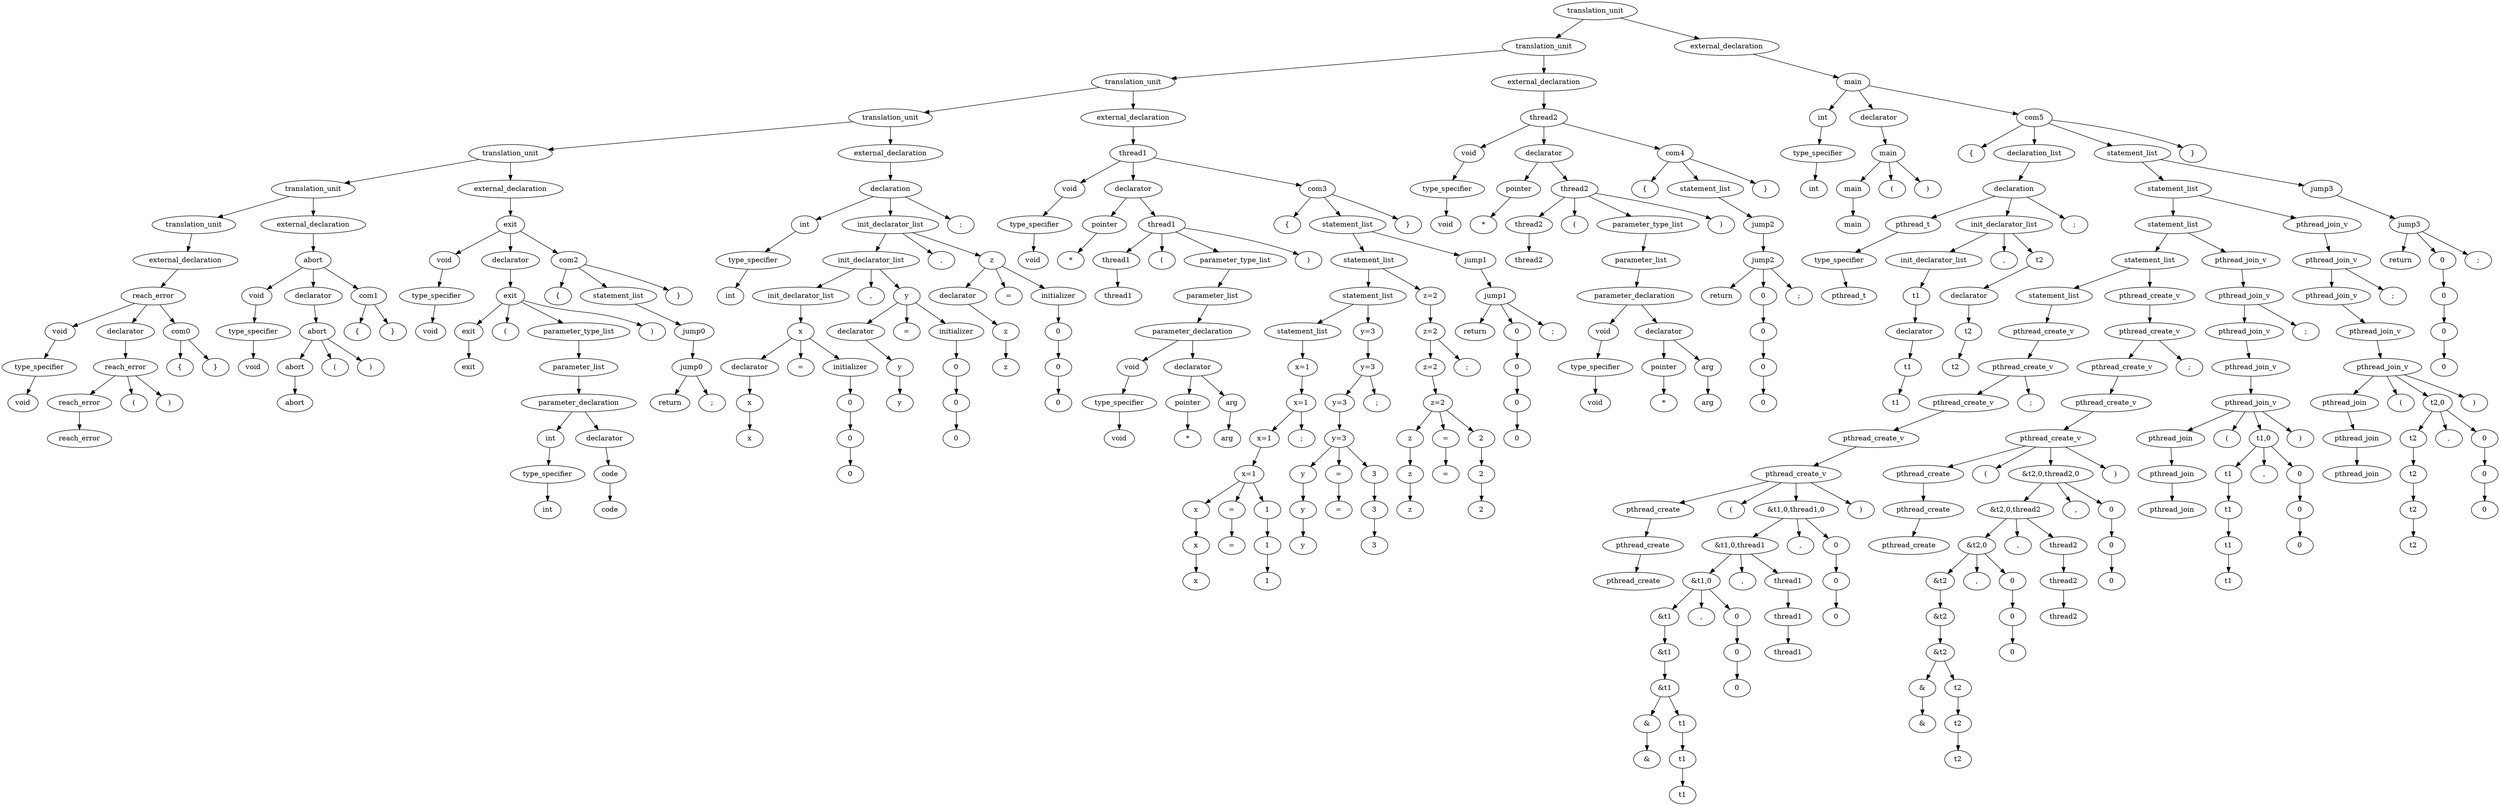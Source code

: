 digraph G{
node0[label="translation_unit"]
node1[label="translation_unit"]
node0->node1;
node1[label="translation_unit"]
node2[label="translation_unit"]
node1->node2;
node2[label="translation_unit"]
node3[label="translation_unit"]
node2->node3;
node3[label="translation_unit"]
node4[label="translation_unit"]
node3->node4;
node4[label="translation_unit"]
node5[label="translation_unit"]
node4->node5;
node5[label="translation_unit"]
node6[label="translation_unit"]
node5->node6;
node6[label="translation_unit"]
node7[label="external_declaration"]
node6->node7;
node7[label="external_declaration"]
node8[label="reach_error"]
node7->node8;
node8[label="reach_error"]
node9[label="void"]
node8->node9;
node9[label="void"]
node10[label="type_specifier"]
node9->node10;
node10[label="type_specifier"]
node11[label="void"]
node10->node11;
node8[label="reach_error"]
node12[label="declarator"]
node8->node12;
node12[label="declarator"]
node13[label="reach_error"]
node12->node13;
node13[label="reach_error"]
node14[label="reach_error"]
node13->node14;
node14[label="reach_error"]
node15[label="reach_error"]
node14->node15;
node13[label="reach_error"]
node16[label="("]
node13->node16;
node13[label="reach_error"]
node17[label=")"]
node13->node17;
node8[label="reach_error"]
node18[label="com0"]
node8->node18;
node18[label="com0"]
node19[label="{"]
node18->node19;
node18[label="com0"]
node20[label="}"]
node18->node20;
node5[label="translation_unit"]
node21[label="external_declaration"]
node5->node21;
node21[label="external_declaration"]
node22[label="abort"]
node21->node22;
node22[label="abort"]
node23[label="void"]
node22->node23;
node23[label="void"]
node24[label="type_specifier"]
node23->node24;
node24[label="type_specifier"]
node25[label="void"]
node24->node25;
node22[label="abort"]
node26[label="declarator"]
node22->node26;
node26[label="declarator"]
node27[label="abort"]
node26->node27;
node27[label="abort"]
node28[label="abort"]
node27->node28;
node28[label="abort"]
node29[label="abort"]
node28->node29;
node27[label="abort"]
node30[label="("]
node27->node30;
node27[label="abort"]
node31[label=")"]
node27->node31;
node22[label="abort"]
node32[label="com1"]
node22->node32;
node32[label="com1"]
node33[label="{"]
node32->node33;
node32[label="com1"]
node34[label="}"]
node32->node34;
node4[label="translation_unit"]
node35[label="external_declaration"]
node4->node35;
node35[label="external_declaration"]
node36[label="exit"]
node35->node36;
node36[label="exit"]
node37[label="void"]
node36->node37;
node37[label="void"]
node38[label="type_specifier"]
node37->node38;
node38[label="type_specifier"]
node39[label="void"]
node38->node39;
node36[label="exit"]
node40[label="declarator"]
node36->node40;
node40[label="declarator"]
node41[label="exit"]
node40->node41;
node41[label="exit"]
node42[label="exit"]
node41->node42;
node42[label="exit"]
node43[label="exit"]
node42->node43;
node41[label="exit"]
node44[label="("]
node41->node44;
node41[label="exit"]
node45[label="parameter_type_list"]
node41->node45;
node45[label="parameter_type_list"]
node46[label="parameter_list"]
node45->node46;
node46[label="parameter_list"]
node47[label="parameter_declaration"]
node46->node47;
node47[label="parameter_declaration"]
node48[label="int"]
node47->node48;
node48[label="int"]
node49[label="type_specifier"]
node48->node49;
node49[label="type_specifier"]
node50[label="int"]
node49->node50;
node47[label="parameter_declaration"]
node51[label="declarator"]
node47->node51;
node51[label="declarator"]
node52[label="code"]
node51->node52;
node52[label="code"]
node53[label="code"]
node52->node53;
node41[label="exit"]
node54[label=")"]
node41->node54;
node36[label="exit"]
node55[label="com2"]
node36->node55;
node55[label="com2"]
node56[label="{"]
node55->node56;
node55[label="com2"]
node57[label="statement_list"]
node55->node57;
node57[label="statement_list"]
node58[label="jump0"]
node57->node58;
node58[label="jump0"]
node59[label="jump0"]
node58->node59;
node59[label="jump0"]
node60[label="return"]
node59->node60;
node59[label="jump0"]
node61[label=";"]
node59->node61;
node55[label="com2"]
node62[label="}"]
node55->node62;
node3[label="translation_unit"]
node63[label="external_declaration"]
node3->node63;
node63[label="external_declaration"]
node64[label="declaration"]
node63->node64;
node64[label="declaration"]
node65[label="int"]
node64->node65;
node65[label="int"]
node66[label="type_specifier"]
node65->node66;
node66[label="type_specifier"]
node67[label="int"]
node66->node67;
node64[label="declaration"]
node68[label="init_declarator_list"]
node64->node68;
node68[label="init_declarator_list"]
node69[label="init_declarator_list"]
node68->node69;
node69[label="init_declarator_list"]
node70[label="init_declarator_list"]
node69->node70;
node70[label="init_declarator_list"]
node71[label="x"]
node70->node71;
node71[label="x"]
node72[label="declarator"]
node71->node72;
node72[label="declarator"]
node73[label="x"]
node72->node73;
node73[label="x"]
node74[label="x"]
node73->node74;
node71[label="x"]
node75[label="="]
node71->node75;
node71[label="x"]
node76[label="initializer"]
node71->node76;
node76[label="initializer"]
node77[label="0"]
node76->node77;
node77[label="0"]
node91[label="0"]
node77->node91;
node91[label="0"]
node93[label="0"]
node91->node93;
node69[label="init_declarator_list"]
node94[label=","]
node69->node94;
node69[label="init_declarator_list"]
node95[label="y"]
node69->node95;
node95[label="y"]
node96[label="declarator"]
node95->node96;
node96[label="declarator"]
node97[label="y"]
node96->node97;
node97[label="y"]
node98[label="y"]
node97->node98;
node95[label="y"]
node99[label="="]
node95->node99;
node95[label="y"]
node100[label="initializer"]
node95->node100;
node100[label="initializer"]
node101[label="0"]
node100->node101;
node101[label="0"]
node115[label="0"]
node101->node115;
node115[label="0"]
node117[label="0"]
node115->node117;
node68[label="init_declarator_list"]
node118[label=","]
node68->node118;
node68[label="init_declarator_list"]
node119[label="z"]
node68->node119;
node119[label="z"]
node120[label="declarator"]
node119->node120;
node120[label="declarator"]
node121[label="z"]
node120->node121;
node121[label="z"]
node122[label="z"]
node121->node122;
node119[label="z"]
node123[label="="]
node119->node123;
node119[label="z"]
node124[label="initializer"]
node119->node124;
node124[label="initializer"]
node125[label="0"]
node124->node125;
node125[label="0"]
node139[label="0"]
node125->node139;
node139[label="0"]
node141[label="0"]
node139->node141;
node64[label="declaration"]
node142[label=";"]
node64->node142;
node2[label="translation_unit"]
node143[label="external_declaration"]
node2->node143;
node143[label="external_declaration"]
node144[label="thread1"]
node143->node144;
node144[label="thread1"]
node145[label="void"]
node144->node145;
node145[label="void"]
node146[label="type_specifier"]
node145->node146;
node146[label="type_specifier"]
node147[label="void"]
node146->node147;
node144[label="thread1"]
node148[label="declarator"]
node144->node148;
node148[label="declarator"]
node149[label="pointer"]
node148->node149;
node149[label="pointer"]
node150[label="*"]
node149->node150;
node148[label="declarator"]
node151[label="thread1"]
node148->node151;
node151[label="thread1"]
node152[label="thread1"]
node151->node152;
node152[label="thread1"]
node153[label="thread1"]
node152->node153;
node151[label="thread1"]
node154[label="("]
node151->node154;
node151[label="thread1"]
node155[label="parameter_type_list"]
node151->node155;
node155[label="parameter_type_list"]
node156[label="parameter_list"]
node155->node156;
node156[label="parameter_list"]
node157[label="parameter_declaration"]
node156->node157;
node157[label="parameter_declaration"]
node158[label="void"]
node157->node158;
node158[label="void"]
node159[label="type_specifier"]
node158->node159;
node159[label="type_specifier"]
node160[label="void"]
node159->node160;
node157[label="parameter_declaration"]
node161[label="declarator"]
node157->node161;
node161[label="declarator"]
node162[label="pointer"]
node161->node162;
node162[label="pointer"]
node163[label="*"]
node162->node163;
node161[label="declarator"]
node164[label="arg"]
node161->node164;
node164[label="arg"]
node165[label="arg"]
node164->node165;
node151[label="thread1"]
node166[label=")"]
node151->node166;
node144[label="thread1"]
node167[label="com3"]
node144->node167;
node167[label="com3"]
node168[label="{"]
node167->node168;
node167[label="com3"]
node169[label="statement_list"]
node167->node169;
node169[label="statement_list"]
node170[label="statement_list"]
node169->node170;
node170[label="statement_list"]
node171[label="statement_list"]
node170->node171;
node171[label="statement_list"]
node172[label="statement_list"]
node171->node172;
node172[label="statement_list"]
node173[label="x=1"]
node172->node173;
node173[label="x=1"]
node174[label="x=1"]
node173->node174;
node174[label="x=1"]
node175[label="x=1"]
node174->node175;
node175[label="x=1"]
node176[label="x=1"]
node175->node176;
node176[label="x=1"]
node177[label="x"]
node176->node177;
node177[label="x"]
node178[label="x"]
node177->node178;
node178[label="x"]
node180[label="x"]
node178->node180;
node176[label="x=1"]
node181[label="="]
node176->node181;
node181[label="="]
node182[label="="]
node181->node182;
node176[label="x=1"]
node183[label="1"]
node176->node183;
node183[label="1"]
node197[label="1"]
node183->node197;
node197[label="1"]
node199[label="1"]
node197->node199;
node174[label="x=1"]
node200[label=";"]
node174->node200;
node171[label="statement_list"]
node201[label="y=3"]
node171->node201;
node201[label="y=3"]
node202[label="y=3"]
node201->node202;
node202[label="y=3"]
node203[label="y=3"]
node202->node203;
node203[label="y=3"]
node204[label="y=3"]
node203->node204;
node204[label="y=3"]
node205[label="y"]
node204->node205;
node205[label="y"]
node206[label="y"]
node205->node206;
node206[label="y"]
node208[label="y"]
node206->node208;
node204[label="y=3"]
node209[label="="]
node204->node209;
node209[label="="]
node210[label="="]
node209->node210;
node204[label="y=3"]
node211[label="3"]
node204->node211;
node211[label="3"]
node225[label="3"]
node211->node225;
node225[label="3"]
node227[label="3"]
node225->node227;
node202[label="y=3"]
node228[label=";"]
node202->node228;
node170[label="statement_list"]
node229[label="z=2"]
node170->node229;
node229[label="z=2"]
node230[label="z=2"]
node229->node230;
node230[label="z=2"]
node231[label="z=2"]
node230->node231;
node231[label="z=2"]
node232[label="z=2"]
node231->node232;
node232[label="z=2"]
node233[label="z"]
node232->node233;
node233[label="z"]
node234[label="z"]
node233->node234;
node234[label="z"]
node236[label="z"]
node234->node236;
node232[label="z=2"]
node237[label="="]
node232->node237;
node237[label="="]
node238[label="="]
node237->node238;
node232[label="z=2"]
node239[label="2"]
node232->node239;
node239[label="2"]
node253[label="2"]
node239->node253;
node253[label="2"]
node255[label="2"]
node253->node255;
node230[label="z=2"]
node256[label=";"]
node230->node256;
node169[label="statement_list"]
node257[label="jump1"]
node169->node257;
node257[label="jump1"]
node258[label="jump1"]
node257->node258;
node258[label="jump1"]
node259[label="return"]
node258->node259;
node258[label="jump1"]
node260[label="0"]
node258->node260;
node260[label="0"]
node261[label="0"]
node260->node261;
node261[label="0"]
node275[label="0"]
node261->node275;
node275[label="0"]
node277[label="0"]
node275->node277;
node258[label="jump1"]
node278[label=";"]
node258->node278;
node167[label="com3"]
node279[label="}"]
node167->node279;
node1[label="translation_unit"]
node280[label="external_declaration"]
node1->node280;
node280[label="external_declaration"]
node281[label="thread2"]
node280->node281;
node281[label="thread2"]
node282[label="void"]
node281->node282;
node282[label="void"]
node283[label="type_specifier"]
node282->node283;
node283[label="type_specifier"]
node284[label="void"]
node283->node284;
node281[label="thread2"]
node285[label="declarator"]
node281->node285;
node285[label="declarator"]
node286[label="pointer"]
node285->node286;
node286[label="pointer"]
node287[label="*"]
node286->node287;
node285[label="declarator"]
node288[label="thread2"]
node285->node288;
node288[label="thread2"]
node289[label="thread2"]
node288->node289;
node289[label="thread2"]
node290[label="thread2"]
node289->node290;
node288[label="thread2"]
node291[label="("]
node288->node291;
node288[label="thread2"]
node292[label="parameter_type_list"]
node288->node292;
node292[label="parameter_type_list"]
node293[label="parameter_list"]
node292->node293;
node293[label="parameter_list"]
node294[label="parameter_declaration"]
node293->node294;
node294[label="parameter_declaration"]
node295[label="void"]
node294->node295;
node295[label="void"]
node296[label="type_specifier"]
node295->node296;
node296[label="type_specifier"]
node297[label="void"]
node296->node297;
node294[label="parameter_declaration"]
node298[label="declarator"]
node294->node298;
node298[label="declarator"]
node299[label="pointer"]
node298->node299;
node299[label="pointer"]
node300[label="*"]
node299->node300;
node298[label="declarator"]
node301[label="arg"]
node298->node301;
node301[label="arg"]
node302[label="arg"]
node301->node302;
node288[label="thread2"]
node303[label=")"]
node288->node303;
node281[label="thread2"]
node304[label="com4"]
node281->node304;
node304[label="com4"]
node305[label="{"]
node304->node305;
node304[label="com4"]
node306[label="statement_list"]
node304->node306;
node306[label="statement_list"]
node307[label="jump2"]
node306->node307;
node307[label="jump2"]
node308[label="jump2"]
node307->node308;
node308[label="jump2"]
node309[label="return"]
node308->node309;
node308[label="jump2"]
node310[label="0"]
node308->node310;
node310[label="0"]
node311[label="0"]
node310->node311;
node311[label="0"]
node325[label="0"]
node311->node325;
node325[label="0"]
node327[label="0"]
node325->node327;
node308[label="jump2"]
node328[label=";"]
node308->node328;
node304[label="com4"]
node329[label="}"]
node304->node329;
node0[label="translation_unit"]
node330[label="external_declaration"]
node0->node330;
node330[label="external_declaration"]
node331[label="main"]
node330->node331;
node331[label="main"]
node332[label="int"]
node331->node332;
node332[label="int"]
node333[label="type_specifier"]
node332->node333;
node333[label="type_specifier"]
node334[label="int"]
node333->node334;
node331[label="main"]
node335[label="declarator"]
node331->node335;
node335[label="declarator"]
node336[label="main"]
node335->node336;
node336[label="main"]
node337[label="main"]
node336->node337;
node337[label="main"]
node338[label="main"]
node337->node338;
node336[label="main"]
node339[label="("]
node336->node339;
node336[label="main"]
node340[label=")"]
node336->node340;
node331[label="main"]
node341[label="com5"]
node331->node341;
node341[label="com5"]
node342[label="{"]
node341->node342;
node341[label="com5"]
node343[label="declaration_list"]
node341->node343;
node343[label="declaration_list"]
node344[label="declaration"]
node343->node344;
node344[label="declaration"]
node345[label="pthread_t"]
node344->node345;
node345[label="pthread_t"]
node346[label="type_specifier"]
node345->node346;
node346[label="type_specifier"]
node347[label="pthread_t"]
node346->node347;
node344[label="declaration"]
node348[label="init_declarator_list"]
node344->node348;
node348[label="init_declarator_list"]
node349[label="init_declarator_list"]
node348->node349;
node349[label="init_declarator_list"]
node350[label="t1"]
node349->node350;
node350[label="t1"]
node351[label="declarator"]
node350->node351;
node351[label="declarator"]
node352[label="t1"]
node351->node352;
node352[label="t1"]
node353[label="t1"]
node352->node353;
node348[label="init_declarator_list"]
node354[label=","]
node348->node354;
node348[label="init_declarator_list"]
node355[label="t2"]
node348->node355;
node355[label="t2"]
node356[label="declarator"]
node355->node356;
node356[label="declarator"]
node357[label="t2"]
node356->node357;
node357[label="t2"]
node358[label="t2"]
node357->node358;
node344[label="declaration"]
node359[label=";"]
node344->node359;
node341[label="com5"]
node360[label="statement_list"]
node341->node360;
node360[label="statement_list"]
node361[label="statement_list"]
node360->node361;
node361[label="statement_list"]
node362[label="statement_list"]
node361->node362;
node362[label="statement_list"]
node363[label="statement_list"]
node362->node363;
node363[label="statement_list"]
node364[label="statement_list"]
node363->node364;
node364[label="statement_list"]
node365[label="pthread_create_v"]
node364->node365;
node365[label="pthread_create_v"]
node366[label="pthread_create_v"]
node365->node366;
node366[label="pthread_create_v"]
node367[label="pthread_create_v"]
node366->node367;
node367[label="pthread_create_v"]
node368[label="pthread_create_v"]
node367->node368;
node368[label="pthread_create_v"]
node382[label="pthread_create_v"]
node368->node382;
node382[label="pthread_create_v"]
node383[label="pthread_create"]
node382->node383;
node383[label="pthread_create"]
node384[label="pthread_create"]
node383->node384;
node384[label="pthread_create"]
node385[label="pthread_create"]
node384->node385;
node382[label="pthread_create_v"]
node386[label="("]
node382->node386;
node382[label="pthread_create_v"]
node387[label="&t1,0,thread1,0"]
node382->node387;
node387[label="&t1,0,thread1,0"]
node388[label="&t1,0,thread1"]
node387->node388;
node388[label="&t1,0,thread1"]
node389[label="&t1,0"]
node388->node389;
node389[label="&t1,0"]
node390[label="&t1"]
node389->node390;
node390[label="&t1"]
node391[label="&t1"]
node390->node391;
node391[label="&t1"]
node404[label="&t1"]
node391->node404;
node404[label="&t1"]
node405[label="&"]
node404->node405;
node405[label="&"]
node406[label="&"]
node405->node406;
node404[label="&t1"]
node407[label="t1"]
node404->node407;
node407[label="t1"]
node409[label="t1"]
node407->node409;
node409[label="t1"]
node411[label="t1"]
node409->node411;
node389[label="&t1,0"]
node412[label=","]
node389->node412;
node389[label="&t1,0"]
node413[label="0"]
node389->node413;
node413[label="0"]
node427[label="0"]
node413->node427;
node427[label="0"]
node429[label="0"]
node427->node429;
node388[label="&t1,0,thread1"]
node430[label=","]
node388->node430;
node388[label="&t1,0,thread1"]
node431[label="thread1"]
node388->node431;
node431[label="thread1"]
node445[label="thread1"]
node431->node445;
node445[label="thread1"]
node447[label="thread1"]
node445->node447;
node387[label="&t1,0,thread1,0"]
node448[label=","]
node387->node448;
node387[label="&t1,0,thread1,0"]
node449[label="0"]
node387->node449;
node449[label="0"]
node463[label="0"]
node449->node463;
node463[label="0"]
node465[label="0"]
node463->node465;
node382[label="pthread_create_v"]
node466[label=")"]
node382->node466;
node366[label="pthread_create_v"]
node467[label=";"]
node366->node467;
node363[label="statement_list"]
node468[label="pthread_create_v"]
node363->node468;
node468[label="pthread_create_v"]
node469[label="pthread_create_v"]
node468->node469;
node469[label="pthread_create_v"]
node470[label="pthread_create_v"]
node469->node470;
node470[label="pthread_create_v"]
node471[label="pthread_create_v"]
node470->node471;
node471[label="pthread_create_v"]
node485[label="pthread_create_v"]
node471->node485;
node485[label="pthread_create_v"]
node486[label="pthread_create"]
node485->node486;
node486[label="pthread_create"]
node487[label="pthread_create"]
node486->node487;
node487[label="pthread_create"]
node488[label="pthread_create"]
node487->node488;
node485[label="pthread_create_v"]
node489[label="("]
node485->node489;
node485[label="pthread_create_v"]
node490[label="&t2,0,thread2,0"]
node485->node490;
node490[label="&t2,0,thread2,0"]
node491[label="&t2,0,thread2"]
node490->node491;
node491[label="&t2,0,thread2"]
node492[label="&t2,0"]
node491->node492;
node492[label="&t2,0"]
node493[label="&t2"]
node492->node493;
node493[label="&t2"]
node494[label="&t2"]
node493->node494;
node494[label="&t2"]
node507[label="&t2"]
node494->node507;
node507[label="&t2"]
node508[label="&"]
node507->node508;
node508[label="&"]
node509[label="&"]
node508->node509;
node507[label="&t2"]
node510[label="t2"]
node507->node510;
node510[label="t2"]
node512[label="t2"]
node510->node512;
node512[label="t2"]
node514[label="t2"]
node512->node514;
node492[label="&t2,0"]
node515[label=","]
node492->node515;
node492[label="&t2,0"]
node516[label="0"]
node492->node516;
node516[label="0"]
node530[label="0"]
node516->node530;
node530[label="0"]
node532[label="0"]
node530->node532;
node491[label="&t2,0,thread2"]
node533[label=","]
node491->node533;
node491[label="&t2,0,thread2"]
node534[label="thread2"]
node491->node534;
node534[label="thread2"]
node548[label="thread2"]
node534->node548;
node548[label="thread2"]
node550[label="thread2"]
node548->node550;
node490[label="&t2,0,thread2,0"]
node551[label=","]
node490->node551;
node490[label="&t2,0,thread2,0"]
node552[label="0"]
node490->node552;
node552[label="0"]
node566[label="0"]
node552->node566;
node566[label="0"]
node568[label="0"]
node566->node568;
node485[label="pthread_create_v"]
node569[label=")"]
node485->node569;
node469[label="pthread_create_v"]
node570[label=";"]
node469->node570;
node362[label="statement_list"]
node571[label="pthread_join_v"]
node362->node571;
node571[label="pthread_join_v"]
node572[label="pthread_join_v"]
node571->node572;
node572[label="pthread_join_v"]
node573[label="pthread_join_v"]
node572->node573;
node573[label="pthread_join_v"]
node574[label="pthread_join_v"]
node573->node574;
node574[label="pthread_join_v"]
node588[label="pthread_join_v"]
node574->node588;
node588[label="pthread_join_v"]
node589[label="pthread_join"]
node588->node589;
node589[label="pthread_join"]
node590[label="pthread_join"]
node589->node590;
node590[label="pthread_join"]
node591[label="pthread_join"]
node590->node591;
node588[label="pthread_join_v"]
node592[label="("]
node588->node592;
node588[label="pthread_join_v"]
node593[label="t1,0"]
node588->node593;
node593[label="t1,0"]
node594[label="t1"]
node593->node594;
node594[label="t1"]
node595[label="t1"]
node594->node595;
node595[label="t1"]
node609[label="t1"]
node595->node609;
node609[label="t1"]
node611[label="t1"]
node609->node611;
node593[label="t1,0"]
node612[label=","]
node593->node612;
node593[label="t1,0"]
node613[label="0"]
node593->node613;
node613[label="0"]
node627[label="0"]
node613->node627;
node627[label="0"]
node629[label="0"]
node627->node629;
node588[label="pthread_join_v"]
node630[label=")"]
node588->node630;
node572[label="pthread_join_v"]
node631[label=";"]
node572->node631;
node361[label="statement_list"]
node632[label="pthread_join_v"]
node361->node632;
node632[label="pthread_join_v"]
node633[label="pthread_join_v"]
node632->node633;
node633[label="pthread_join_v"]
node634[label="pthread_join_v"]
node633->node634;
node634[label="pthread_join_v"]
node635[label="pthread_join_v"]
node634->node635;
node635[label="pthread_join_v"]
node649[label="pthread_join_v"]
node635->node649;
node649[label="pthread_join_v"]
node650[label="pthread_join"]
node649->node650;
node650[label="pthread_join"]
node651[label="pthread_join"]
node650->node651;
node651[label="pthread_join"]
node652[label="pthread_join"]
node651->node652;
node649[label="pthread_join_v"]
node653[label="("]
node649->node653;
node649[label="pthread_join_v"]
node654[label="t2,0"]
node649->node654;
node654[label="t2,0"]
node655[label="t2"]
node654->node655;
node655[label="t2"]
node656[label="t2"]
node655->node656;
node656[label="t2"]
node670[label="t2"]
node656->node670;
node670[label="t2"]
node672[label="t2"]
node670->node672;
node654[label="t2,0"]
node673[label=","]
node654->node673;
node654[label="t2,0"]
node674[label="0"]
node654->node674;
node674[label="0"]
node688[label="0"]
node674->node688;
node688[label="0"]
node690[label="0"]
node688->node690;
node649[label="pthread_join_v"]
node691[label=")"]
node649->node691;
node633[label="pthread_join_v"]
node692[label=";"]
node633->node692;
node360[label="statement_list"]
node693[label="jump3"]
node360->node693;
node693[label="jump3"]
node694[label="jump3"]
node693->node694;
node694[label="jump3"]
node695[label="return"]
node694->node695;
node694[label="jump3"]
node696[label="0"]
node694->node696;
node696[label="0"]
node697[label="0"]
node696->node697;
node697[label="0"]
node711[label="0"]
node697->node711;
node711[label="0"]
node713[label="0"]
node711->node713;
node694[label="jump3"]
node714[label=";"]
node694->node714;
node341[label="com5"]
node715[label="}"]
node341->node715;
}
